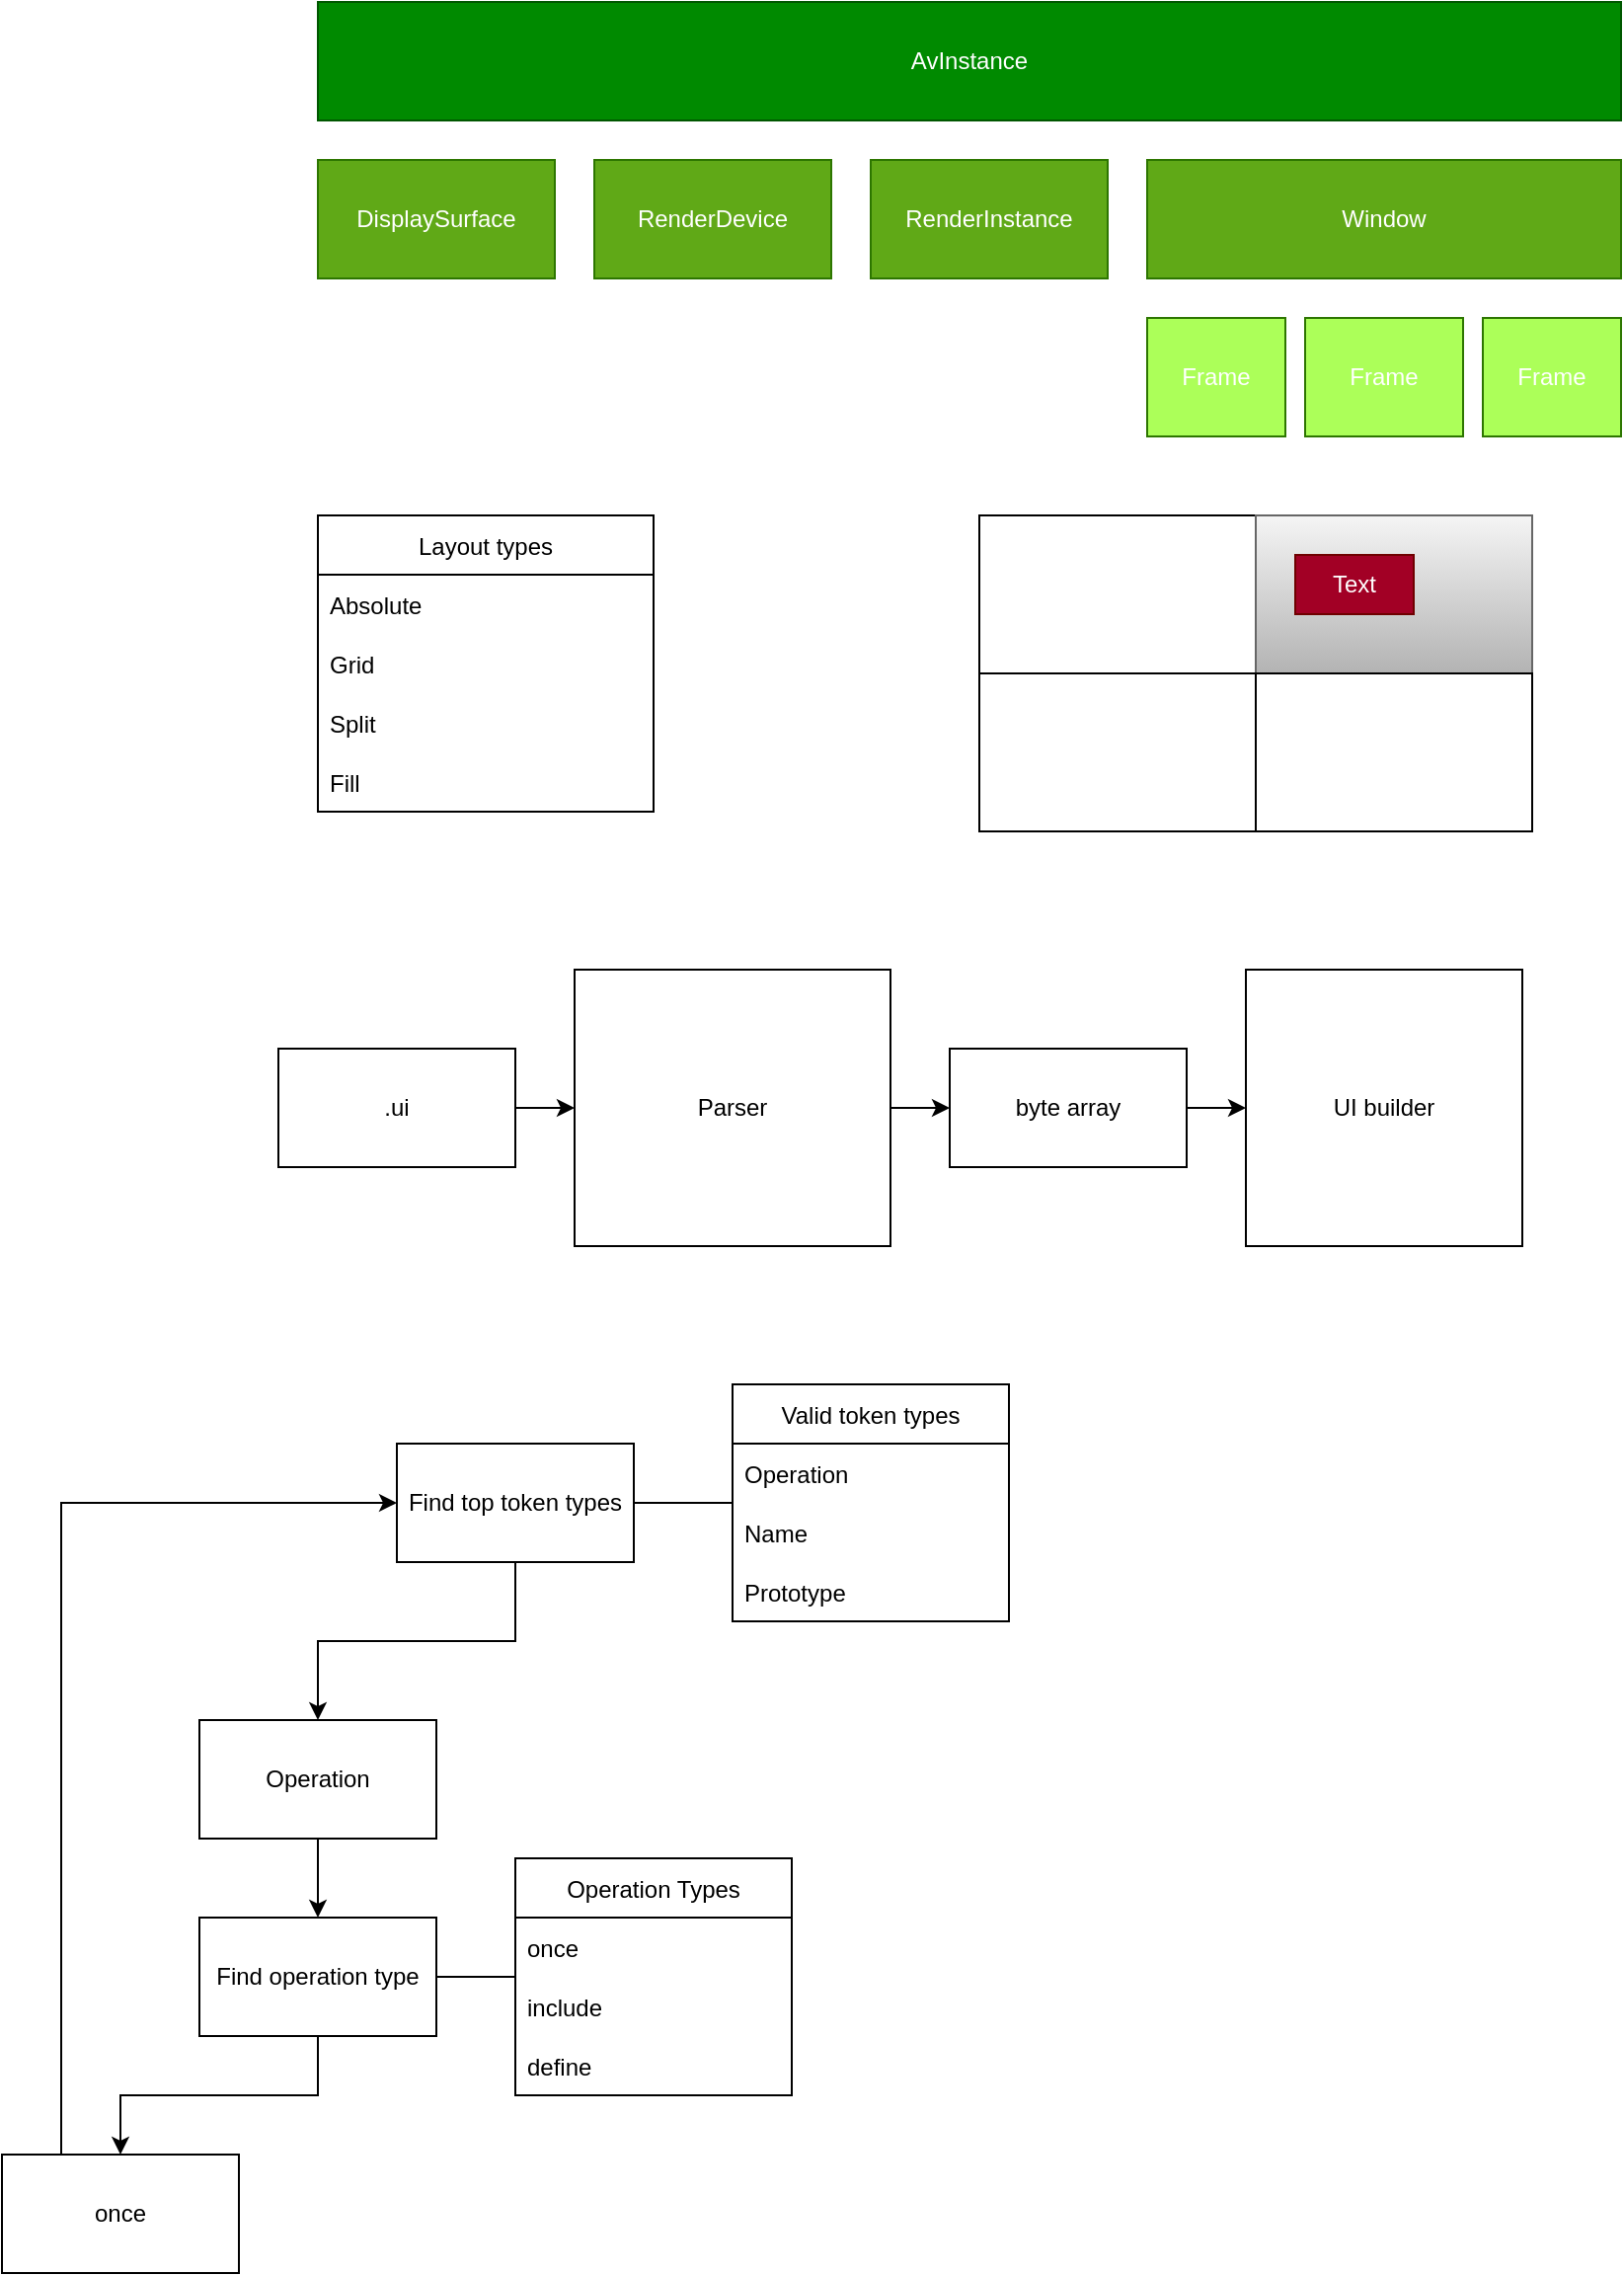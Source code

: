 <mxfile version="15.8.7" type="device"><diagram id="zrq5PWK3RwtQAuNaodZj" name="Page-1"><mxGraphModel dx="1865" dy="649" grid="1" gridSize="10" guides="1" tooltips="1" connect="1" arrows="1" fold="1" page="1" pageScale="1" pageWidth="827" pageHeight="1169" math="0" shadow="0"><root><mxCell id="0"/><mxCell id="1" parent="0"/><mxCell id="6_k5p3TVEeheKB6pSogj-1" value="DisplaySurface" style="rounded=0;whiteSpace=wrap;html=1;fillColor=#60a917;fontColor=#ffffff;strokeColor=#2D7600;" parent="1" vertex="1"><mxGeometry x="100" y="120" width="120" height="60" as="geometry"/></mxCell><mxCell id="6_k5p3TVEeheKB6pSogj-2" value="RenderDevice" style="rounded=0;whiteSpace=wrap;html=1;fillColor=#60a917;fontColor=#ffffff;strokeColor=#2D7600;" parent="1" vertex="1"><mxGeometry x="240" y="120" width="120" height="60" as="geometry"/></mxCell><mxCell id="6_k5p3TVEeheKB6pSogj-3" value="AvInstance" style="rounded=0;whiteSpace=wrap;html=1;fillColor=#008a00;fontColor=#ffffff;strokeColor=#005700;" parent="1" vertex="1"><mxGeometry x="100" y="40" width="660" height="60" as="geometry"/></mxCell><mxCell id="6_k5p3TVEeheKB6pSogj-4" value="RenderInstance" style="rounded=0;whiteSpace=wrap;html=1;fillColor=#60a917;fontColor=#ffffff;strokeColor=#2D7600;" parent="1" vertex="1"><mxGeometry x="380" y="120" width="120" height="60" as="geometry"/></mxCell><mxCell id="6_k5p3TVEeheKB6pSogj-5" value="Window" style="rounded=0;whiteSpace=wrap;html=1;fillColor=#60a917;fontColor=#ffffff;strokeColor=#2D7600;" parent="1" vertex="1"><mxGeometry x="520" y="120" width="240" height="60" as="geometry"/></mxCell><mxCell id="6_k5p3TVEeheKB6pSogj-6" value="Frame" style="rounded=0;whiteSpace=wrap;html=1;fillColor=#ACFF59;strokeColor=#2D7600;fontColor=#ffffff;" parent="1" vertex="1"><mxGeometry x="520" y="200" width="70" height="60" as="geometry"/></mxCell><mxCell id="6_k5p3TVEeheKB6pSogj-7" value="Frame" style="rounded=0;whiteSpace=wrap;html=1;fillColor=#ACFF59;strokeColor=#2D7600;fontColor=#ffffff;" parent="1" vertex="1"><mxGeometry x="600" y="200" width="80" height="60" as="geometry"/></mxCell><mxCell id="6_k5p3TVEeheKB6pSogj-8" value="Frame" style="rounded=0;whiteSpace=wrap;html=1;fillColor=#ACFF59;strokeColor=#2D7600;fontColor=#ffffff;" parent="1" vertex="1"><mxGeometry x="690" y="200" width="70" height="60" as="geometry"/></mxCell><mxCell id="6_k5p3TVEeheKB6pSogj-24" value="Layout types" style="swimlane;fontStyle=0;childLayout=stackLayout;horizontal=1;startSize=30;horizontalStack=0;resizeParent=1;resizeParentMax=0;resizeLast=0;collapsible=1;marginBottom=0;fillColor=default;" parent="1" vertex="1"><mxGeometry x="100" y="300" width="170" height="150" as="geometry"><mxRectangle x="60" y="670" width="100" height="30" as="alternateBounds"/></mxGeometry></mxCell><mxCell id="6_k5p3TVEeheKB6pSogj-25" value="Absolute" style="text;strokeColor=none;fillColor=none;align=left;verticalAlign=middle;spacingLeft=4;spacingRight=4;overflow=hidden;points=[[0,0.5],[1,0.5]];portConstraint=eastwest;rotatable=0;" parent="6_k5p3TVEeheKB6pSogj-24" vertex="1"><mxGeometry y="30" width="170" height="30" as="geometry"/></mxCell><mxCell id="6_k5p3TVEeheKB6pSogj-26" value="Grid" style="text;strokeColor=none;fillColor=none;align=left;verticalAlign=middle;spacingLeft=4;spacingRight=4;overflow=hidden;points=[[0,0.5],[1,0.5]];portConstraint=eastwest;rotatable=0;" parent="6_k5p3TVEeheKB6pSogj-24" vertex="1"><mxGeometry y="60" width="170" height="30" as="geometry"/></mxCell><mxCell id="6_k5p3TVEeheKB6pSogj-27" value="Split" style="text;strokeColor=none;fillColor=none;align=left;verticalAlign=middle;spacingLeft=4;spacingRight=4;overflow=hidden;points=[[0,0.5],[1,0.5]];portConstraint=eastwest;rotatable=0;" parent="6_k5p3TVEeheKB6pSogj-24" vertex="1"><mxGeometry y="90" width="170" height="30" as="geometry"/></mxCell><mxCell id="wnS7Uzxtj-CIcxeQYYVJ-1" value="Fill" style="text;strokeColor=none;fillColor=none;align=left;verticalAlign=middle;spacingLeft=4;spacingRight=4;overflow=hidden;points=[[0,0.5],[1,0.5]];portConstraint=eastwest;rotatable=0;" parent="6_k5p3TVEeheKB6pSogj-24" vertex="1"><mxGeometry y="120" width="170" height="30" as="geometry"/></mxCell><mxCell id="6_k5p3TVEeheKB6pSogj-32" style="edgeStyle=orthogonalEdgeStyle;rounded=0;orthogonalLoop=1;jettySize=auto;html=1;" parent="1" source="6_k5p3TVEeheKB6pSogj-28" target="6_k5p3TVEeheKB6pSogj-29" edge="1"><mxGeometry relative="1" as="geometry"/></mxCell><mxCell id="6_k5p3TVEeheKB6pSogj-28" value=".ui" style="rounded=0;whiteSpace=wrap;html=1;fillColor=default;" parent="1" vertex="1"><mxGeometry x="80" y="570" width="120" height="60" as="geometry"/></mxCell><mxCell id="6_k5p3TVEeheKB6pSogj-33" style="edgeStyle=orthogonalEdgeStyle;rounded=0;orthogonalLoop=1;jettySize=auto;html=1;entryX=0;entryY=0.5;entryDx=0;entryDy=0;" parent="1" source="6_k5p3TVEeheKB6pSogj-29" target="6_k5p3TVEeheKB6pSogj-30" edge="1"><mxGeometry relative="1" as="geometry"/></mxCell><mxCell id="6_k5p3TVEeheKB6pSogj-29" value="Parser" style="rounded=0;whiteSpace=wrap;html=1;fillColor=default;" parent="1" vertex="1"><mxGeometry x="230" y="530" width="160" height="140" as="geometry"/></mxCell><mxCell id="6_k5p3TVEeheKB6pSogj-34" style="edgeStyle=orthogonalEdgeStyle;rounded=0;orthogonalLoop=1;jettySize=auto;html=1;entryX=0;entryY=0.5;entryDx=0;entryDy=0;" parent="1" source="6_k5p3TVEeheKB6pSogj-30" target="6_k5p3TVEeheKB6pSogj-31" edge="1"><mxGeometry relative="1" as="geometry"/></mxCell><mxCell id="6_k5p3TVEeheKB6pSogj-30" value="byte array" style="rounded=0;whiteSpace=wrap;html=1;fillColor=default;" parent="1" vertex="1"><mxGeometry x="420" y="570" width="120" height="60" as="geometry"/></mxCell><mxCell id="6_k5p3TVEeheKB6pSogj-31" value="UI builder" style="whiteSpace=wrap;html=1;aspect=fixed;fillColor=default;" parent="1" vertex="1"><mxGeometry x="570" y="530" width="140" height="140" as="geometry"/></mxCell><mxCell id="6_k5p3TVEeheKB6pSogj-35" value="" style="rounded=0;whiteSpace=wrap;html=1;fillColor=default;" parent="1" vertex="1"><mxGeometry x="435" y="300" width="280" height="160" as="geometry"/></mxCell><mxCell id="6_k5p3TVEeheKB6pSogj-36" value="" style="rounded=0;whiteSpace=wrap;html=1;fillColor=default;" parent="1" vertex="1"><mxGeometry x="435" y="300" width="140" height="80" as="geometry"/></mxCell><mxCell id="6_k5p3TVEeheKB6pSogj-37" value="" style="rounded=0;whiteSpace=wrap;html=1;fillColor=#f5f5f5;strokeColor=#666666;gradientColor=#b3b3b3;" parent="1" vertex="1"><mxGeometry x="575" y="300" width="140" height="80" as="geometry"/></mxCell><mxCell id="6_k5p3TVEeheKB6pSogj-38" value="" style="rounded=0;whiteSpace=wrap;html=1;fillColor=default;" parent="1" vertex="1"><mxGeometry x="435" y="380" width="140" height="80" as="geometry"/></mxCell><mxCell id="6_k5p3TVEeheKB6pSogj-39" value="" style="rounded=0;whiteSpace=wrap;html=1;fillColor=default;" parent="1" vertex="1"><mxGeometry x="575" y="380" width="140" height="80" as="geometry"/></mxCell><mxCell id="6_k5p3TVEeheKB6pSogj-40" value="Text" style="rounded=0;whiteSpace=wrap;html=1;fillColor=#a20025;fontColor=#ffffff;strokeColor=#6F0000;" parent="1" vertex="1"><mxGeometry x="595" y="320" width="60" height="30" as="geometry"/></mxCell><mxCell id="P0fYHgcVu8Wj8CWyd-gP-6" style="edgeStyle=orthogonalEdgeStyle;rounded=0;orthogonalLoop=1;jettySize=auto;html=1;endArrow=none;endFill=0;" edge="1" parent="1" source="P0fYHgcVu8Wj8CWyd-gP-1" target="P0fYHgcVu8Wj8CWyd-gP-2"><mxGeometry relative="1" as="geometry"/></mxCell><mxCell id="P0fYHgcVu8Wj8CWyd-gP-9" value="" style="edgeStyle=orthogonalEdgeStyle;rounded=0;orthogonalLoop=1;jettySize=auto;html=1;endArrow=classic;endFill=1;" edge="1" parent="1" source="P0fYHgcVu8Wj8CWyd-gP-1" target="P0fYHgcVu8Wj8CWyd-gP-8"><mxGeometry relative="1" as="geometry"/></mxCell><mxCell id="P0fYHgcVu8Wj8CWyd-gP-1" value="Find top token types" style="rounded=0;whiteSpace=wrap;html=1;" vertex="1" parent="1"><mxGeometry x="140" y="770" width="120" height="60" as="geometry"/></mxCell><mxCell id="P0fYHgcVu8Wj8CWyd-gP-2" value="Valid token types" style="swimlane;fontStyle=0;childLayout=stackLayout;horizontal=1;startSize=30;horizontalStack=0;resizeParent=1;resizeParentMax=0;resizeLast=0;collapsible=1;marginBottom=0;" vertex="1" parent="1"><mxGeometry x="310" y="740" width="140" height="120" as="geometry"/></mxCell><mxCell id="P0fYHgcVu8Wj8CWyd-gP-3" value="Operation" style="text;strokeColor=none;fillColor=none;align=left;verticalAlign=middle;spacingLeft=4;spacingRight=4;overflow=hidden;points=[[0,0.5],[1,0.5]];portConstraint=eastwest;rotatable=0;" vertex="1" parent="P0fYHgcVu8Wj8CWyd-gP-2"><mxGeometry y="30" width="140" height="30" as="geometry"/></mxCell><mxCell id="P0fYHgcVu8Wj8CWyd-gP-4" value="Name" style="text;strokeColor=none;fillColor=none;align=left;verticalAlign=middle;spacingLeft=4;spacingRight=4;overflow=hidden;points=[[0,0.5],[1,0.5]];portConstraint=eastwest;rotatable=0;" vertex="1" parent="P0fYHgcVu8Wj8CWyd-gP-2"><mxGeometry y="60" width="140" height="30" as="geometry"/></mxCell><mxCell id="P0fYHgcVu8Wj8CWyd-gP-5" value="Prototype" style="text;strokeColor=none;fillColor=none;align=left;verticalAlign=middle;spacingLeft=4;spacingRight=4;overflow=hidden;points=[[0,0.5],[1,0.5]];portConstraint=eastwest;rotatable=0;" vertex="1" parent="P0fYHgcVu8Wj8CWyd-gP-2"><mxGeometry y="90" width="140" height="30" as="geometry"/></mxCell><mxCell id="P0fYHgcVu8Wj8CWyd-gP-11" style="edgeStyle=orthogonalEdgeStyle;rounded=0;orthogonalLoop=1;jettySize=auto;html=1;endArrow=classic;endFill=1;" edge="1" parent="1" source="P0fYHgcVu8Wj8CWyd-gP-8" target="P0fYHgcVu8Wj8CWyd-gP-10"><mxGeometry relative="1" as="geometry"/></mxCell><mxCell id="P0fYHgcVu8Wj8CWyd-gP-8" value="Operation" style="whiteSpace=wrap;html=1;rounded=0;" vertex="1" parent="1"><mxGeometry x="40" y="910" width="120" height="60" as="geometry"/></mxCell><mxCell id="P0fYHgcVu8Wj8CWyd-gP-16" style="edgeStyle=orthogonalEdgeStyle;rounded=0;orthogonalLoop=1;jettySize=auto;html=1;endArrow=none;endFill=0;" edge="1" parent="1" source="P0fYHgcVu8Wj8CWyd-gP-10" target="P0fYHgcVu8Wj8CWyd-gP-12"><mxGeometry relative="1" as="geometry"/></mxCell><mxCell id="P0fYHgcVu8Wj8CWyd-gP-18" style="edgeStyle=orthogonalEdgeStyle;rounded=0;orthogonalLoop=1;jettySize=auto;html=1;endArrow=classic;endFill=1;" edge="1" parent="1" source="P0fYHgcVu8Wj8CWyd-gP-10" target="P0fYHgcVu8Wj8CWyd-gP-17"><mxGeometry relative="1" as="geometry"/></mxCell><mxCell id="P0fYHgcVu8Wj8CWyd-gP-10" value="Find operation type" style="rounded=0;whiteSpace=wrap;html=1;" vertex="1" parent="1"><mxGeometry x="40" y="1010" width="120" height="60" as="geometry"/></mxCell><mxCell id="P0fYHgcVu8Wj8CWyd-gP-12" value="Operation Types" style="swimlane;fontStyle=0;childLayout=stackLayout;horizontal=1;startSize=30;horizontalStack=0;resizeParent=1;resizeParentMax=0;resizeLast=0;collapsible=1;marginBottom=0;" vertex="1" parent="1"><mxGeometry x="200" y="980" width="140" height="120" as="geometry"/></mxCell><mxCell id="P0fYHgcVu8Wj8CWyd-gP-13" value="once" style="text;strokeColor=none;fillColor=none;align=left;verticalAlign=middle;spacingLeft=4;spacingRight=4;overflow=hidden;points=[[0,0.5],[1,0.5]];portConstraint=eastwest;rotatable=0;" vertex="1" parent="P0fYHgcVu8Wj8CWyd-gP-12"><mxGeometry y="30" width="140" height="30" as="geometry"/></mxCell><mxCell id="P0fYHgcVu8Wj8CWyd-gP-14" value="include" style="text;strokeColor=none;fillColor=none;align=left;verticalAlign=middle;spacingLeft=4;spacingRight=4;overflow=hidden;points=[[0,0.5],[1,0.5]];portConstraint=eastwest;rotatable=0;" vertex="1" parent="P0fYHgcVu8Wj8CWyd-gP-12"><mxGeometry y="60" width="140" height="30" as="geometry"/></mxCell><mxCell id="P0fYHgcVu8Wj8CWyd-gP-15" value="define" style="text;strokeColor=none;fillColor=none;align=left;verticalAlign=middle;spacingLeft=4;spacingRight=4;overflow=hidden;points=[[0,0.5],[1,0.5]];portConstraint=eastwest;rotatable=0;" vertex="1" parent="P0fYHgcVu8Wj8CWyd-gP-12"><mxGeometry y="90" width="140" height="30" as="geometry"/></mxCell><mxCell id="P0fYHgcVu8Wj8CWyd-gP-19" style="edgeStyle=orthogonalEdgeStyle;rounded=0;orthogonalLoop=1;jettySize=auto;html=1;entryX=0;entryY=0.5;entryDx=0;entryDy=0;endArrow=classic;endFill=1;" edge="1" parent="1" source="P0fYHgcVu8Wj8CWyd-gP-17" target="P0fYHgcVu8Wj8CWyd-gP-1"><mxGeometry relative="1" as="geometry"><Array as="points"><mxPoint x="-30" y="800"/></Array></mxGeometry></mxCell><mxCell id="P0fYHgcVu8Wj8CWyd-gP-17" value="once" style="rounded=0;whiteSpace=wrap;html=1;" vertex="1" parent="1"><mxGeometry x="-60" y="1130" width="120" height="60" as="geometry"/></mxCell></root></mxGraphModel></diagram></mxfile>